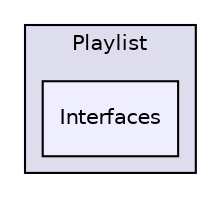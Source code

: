 digraph "MediaMotion/Assets/Scripts/Modules/Components/Playlist/Interfaces" {
  compound=true
  node [ fontsize="10", fontname="Helvetica"];
  edge [ labelfontsize="10", labelfontname="Helvetica"];
  subgraph clusterdir_3ca1b53a073ba0207a1bafe7ed2cb1c4 {
    graph [ bgcolor="#ddddee", pencolor="black", label="Playlist" fontname="Helvetica", fontsize="10", URL="dir_3ca1b53a073ba0207a1bafe7ed2cb1c4.html"]
  dir_d015365a0dab320a3dd5598367d4650b [shape=box, label="Interfaces", style="filled", fillcolor="#eeeeff", pencolor="black", URL="dir_d015365a0dab320a3dd5598367d4650b.html"];
  }
}
